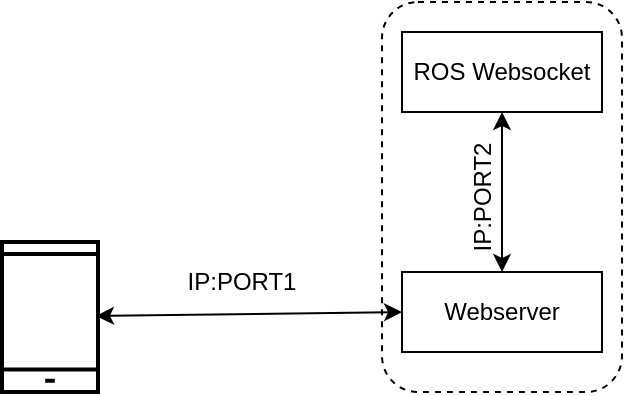 <mxfile version="21.5.2" type="github">
  <diagram name="Page-1" id="uZXzhW1txjPgnwUSdVdT">
    <mxGraphModel dx="1434" dy="774" grid="1" gridSize="10" guides="1" tooltips="1" connect="1" arrows="1" fold="1" page="1" pageScale="1" pageWidth="827" pageHeight="1169" math="0" shadow="0">
      <root>
        <mxCell id="0" />
        <mxCell id="1" parent="0" />
        <mxCell id="9lWvFOYwPeDm9Kd6Usdu-2" value="" style="rounded=1;whiteSpace=wrap;html=1;strokeColor=default;fontFamily=Helvetica;fontSize=12;fontColor=default;fillColor=none;dashed=1;" vertex="1" parent="1">
          <mxGeometry x="360" y="135" width="120" height="195" as="geometry" />
        </mxCell>
        <mxCell id="9lWvFOYwPeDm9Kd6Usdu-4" value="" style="endArrow=classic;startArrow=classic;html=1;rounded=0;fontFamily=Helvetica;fontSize=12;fontColor=default;exitX=0.979;exitY=0.493;exitDx=0;exitDy=0;entryX=0;entryY=0.5;entryDx=0;entryDy=0;exitPerimeter=0;" edge="1" parent="1" source="9lWvFOYwPeDm9Kd6Usdu-6" target="9lWvFOYwPeDm9Kd6Usdu-10">
          <mxGeometry width="50" height="50" relative="1" as="geometry">
            <mxPoint x="218" y="267.95" as="sourcePoint" />
            <mxPoint x="357.04" y="267.0" as="targetPoint" />
          </mxGeometry>
        </mxCell>
        <mxCell id="9lWvFOYwPeDm9Kd6Usdu-5" value="ROS Websocket" style="rounded=0;whiteSpace=wrap;html=1;strokeColor=default;fontFamily=Helvetica;fontSize=12;fontColor=default;fillColor=none;" vertex="1" parent="1">
          <mxGeometry x="370" y="150" width="100" height="40" as="geometry" />
        </mxCell>
        <mxCell id="9lWvFOYwPeDm9Kd6Usdu-6" value="" style="html=1;verticalLabelPosition=bottom;align=center;labelBackgroundColor=#ffffff;verticalAlign=middle;strokeWidth=2;shadow=0;shape=mxgraph.ios7.icons.smartphone;rounded=1;fontFamily=Helvetica;fontSize=12;fillColor=none;strokeColor=default;" vertex="1" parent="1">
          <mxGeometry x="170" y="255" width="48" height="75" as="geometry" />
        </mxCell>
        <mxCell id="9lWvFOYwPeDm9Kd6Usdu-7" value="IP:PORT1" style="text;html=1;strokeColor=none;fillColor=none;align=center;verticalAlign=middle;whiteSpace=wrap;rounded=0;fontSize=12;fontFamily=Helvetica;fontColor=default;" vertex="1" parent="1">
          <mxGeometry x="260" y="260" width="60" height="30" as="geometry" />
        </mxCell>
        <mxCell id="9lWvFOYwPeDm9Kd6Usdu-9" value="IP:PORT2" style="text;html=1;strokeColor=none;fillColor=none;align=center;verticalAlign=middle;whiteSpace=wrap;rounded=0;fontSize=12;fontFamily=Helvetica;fontColor=default;rotation=-90;" vertex="1" parent="1">
          <mxGeometry x="380" y="217.5" width="60" height="30" as="geometry" />
        </mxCell>
        <mxCell id="9lWvFOYwPeDm9Kd6Usdu-10" value="Webserver" style="rounded=0;whiteSpace=wrap;html=1;strokeColor=default;fontFamily=Helvetica;fontSize=12;fontColor=default;fillColor=none;" vertex="1" parent="1">
          <mxGeometry x="370" y="270" width="100" height="40" as="geometry" />
        </mxCell>
        <mxCell id="9lWvFOYwPeDm9Kd6Usdu-11" value="" style="endArrow=classic;startArrow=classic;html=1;rounded=0;fontFamily=Helvetica;fontSize=12;fontColor=default;entryX=0.5;entryY=1;entryDx=0;entryDy=0;exitX=0.5;exitY=0;exitDx=0;exitDy=0;" edge="1" parent="1" source="9lWvFOYwPeDm9Kd6Usdu-10" target="9lWvFOYwPeDm9Kd6Usdu-5">
          <mxGeometry width="50" height="50" relative="1" as="geometry">
            <mxPoint x="390" y="440" as="sourcePoint" />
            <mxPoint x="420" y="200" as="targetPoint" />
          </mxGeometry>
        </mxCell>
      </root>
    </mxGraphModel>
  </diagram>
</mxfile>
